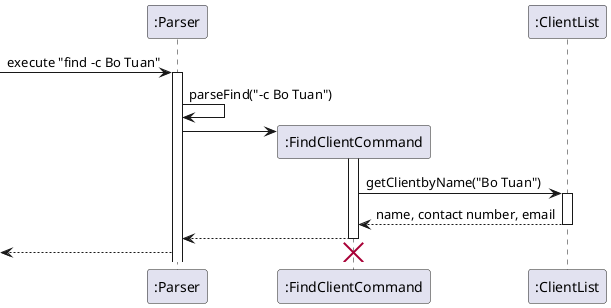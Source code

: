 @startuml

participant ":Parser" as Parser
participant ":FindClientCommand" as FCC
participant ":ClientList" as ClientList



-> Parser: execute "find -c Bo Tuan"
activate Parser
Parser -> Parser : parseFind("-c Bo Tuan")

create FCC
Parser -> FCC
activate FCC

FCC -> ClientList : getClientbyName("Bo Tuan")
activate ClientList
ClientList --> FCC : name, contact number, email
deactivate ClientList



FCC --> Parser
deactivate FCC
<-- Parser
destroy FCC

@enduml